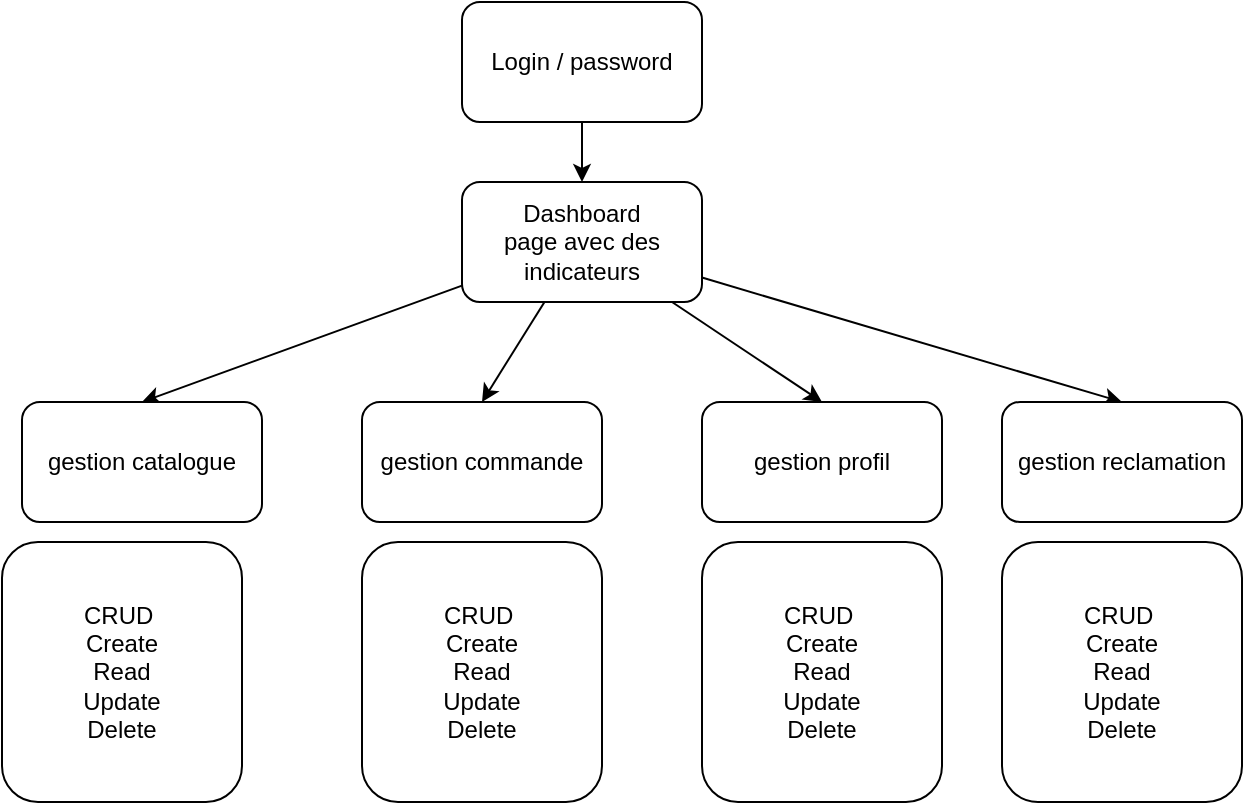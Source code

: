 <mxfile>
    <diagram id="_nPLFoC1OvRuETN8aFMZ" name="Page-1">
        <mxGraphModel dx="1835" dy="347" grid="1" gridSize="10" guides="1" tooltips="1" connect="1" arrows="1" fold="1" page="1" pageScale="1" pageWidth="827" pageHeight="1169" math="0" shadow="0">
            <root>
                <mxCell id="0"/>
                <mxCell id="1" parent="0"/>
                <mxCell id="6" style="edgeStyle=none;html=1;" edge="1" parent="1" source="3" target="4">
                    <mxGeometry relative="1" as="geometry"/>
                </mxCell>
                <mxCell id="3" value="Login / password" style="rounded=1;whiteSpace=wrap;html=1;" vertex="1" parent="1">
                    <mxGeometry x="220" y="70" width="120" height="60" as="geometry"/>
                </mxCell>
                <mxCell id="11" style="edgeStyle=none;html=1;entryX=0.5;entryY=0;entryDx=0;entryDy=0;" edge="1" parent="1" source="4" target="7">
                    <mxGeometry relative="1" as="geometry"/>
                </mxCell>
                <mxCell id="12" style="edgeStyle=none;html=1;entryX=0.5;entryY=0;entryDx=0;entryDy=0;" edge="1" parent="1" source="4" target="8">
                    <mxGeometry relative="1" as="geometry"/>
                </mxCell>
                <mxCell id="13" style="edgeStyle=none;html=1;entryX=0.5;entryY=0;entryDx=0;entryDy=0;" edge="1" parent="1" source="4" target="9">
                    <mxGeometry relative="1" as="geometry"/>
                </mxCell>
                <mxCell id="14" style="edgeStyle=none;html=1;entryX=0.5;entryY=0;entryDx=0;entryDy=0;" edge="1" parent="1" source="4" target="10">
                    <mxGeometry relative="1" as="geometry"/>
                </mxCell>
                <mxCell id="4" value="Dashboard&lt;br&gt;page avec des indicateurs" style="rounded=1;whiteSpace=wrap;html=1;" vertex="1" parent="1">
                    <mxGeometry x="220" y="160" width="120" height="60" as="geometry"/>
                </mxCell>
                <mxCell id="7" value="gestion catalogue" style="rounded=1;whiteSpace=wrap;html=1;" vertex="1" parent="1">
                    <mxGeometry y="270" width="120" height="60" as="geometry"/>
                </mxCell>
                <mxCell id="8" value="gestion commande" style="rounded=1;whiteSpace=wrap;html=1;" vertex="1" parent="1">
                    <mxGeometry x="170" y="270" width="120" height="60" as="geometry"/>
                </mxCell>
                <mxCell id="9" value="gestion profil" style="rounded=1;whiteSpace=wrap;html=1;" vertex="1" parent="1">
                    <mxGeometry x="340" y="270" width="120" height="60" as="geometry"/>
                </mxCell>
                <mxCell id="10" value="gestion reclamation" style="rounded=1;whiteSpace=wrap;html=1;" vertex="1" parent="1">
                    <mxGeometry x="490" y="270" width="120" height="60" as="geometry"/>
                </mxCell>
                <mxCell id="15" value="CRUD&amp;nbsp;&lt;br&gt;Create&lt;br&gt;Read&lt;br&gt;Update&lt;br&gt;Delete" style="rounded=1;whiteSpace=wrap;html=1;" vertex="1" parent="1">
                    <mxGeometry x="-10" y="340" width="120" height="130" as="geometry"/>
                </mxCell>
                <mxCell id="17" value="CRUD&amp;nbsp;&lt;br&gt;Create&lt;br&gt;Read&lt;br&gt;Update&lt;br&gt;Delete" style="rounded=1;whiteSpace=wrap;html=1;" vertex="1" parent="1">
                    <mxGeometry x="170" y="340" width="120" height="130" as="geometry"/>
                </mxCell>
                <mxCell id="18" value="CRUD&amp;nbsp;&lt;br&gt;Create&lt;br&gt;Read&lt;br&gt;Update&lt;br&gt;Delete" style="rounded=1;whiteSpace=wrap;html=1;" vertex="1" parent="1">
                    <mxGeometry x="340" y="340" width="120" height="130" as="geometry"/>
                </mxCell>
                <mxCell id="19" value="CRUD&amp;nbsp;&lt;br&gt;Create&lt;br&gt;Read&lt;br&gt;Update&lt;br&gt;Delete" style="rounded=1;whiteSpace=wrap;html=1;" vertex="1" parent="1">
                    <mxGeometry x="490" y="340" width="120" height="130" as="geometry"/>
                </mxCell>
            </root>
        </mxGraphModel>
    </diagram>
</mxfile>